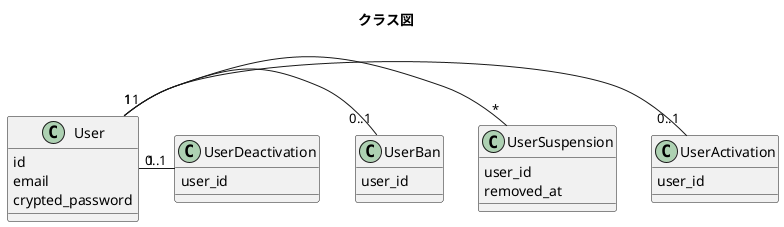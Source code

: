 @startuml{class.png}
title クラス図

class User {
  id
  email
  crypted_password
}

class UserActivation {
  user_id
}

class UserSuspension {
  user_id
  removed_at
}

class UserBan {
  user_id
}

class UserDeactivation {
  user_id
}

User "1" - "0..1" UserActivation
User "1" - "*" UserSuspension
User "1" - "0..1" UserBan
User "1" - "0..1" UserDeactivation

@enduml
